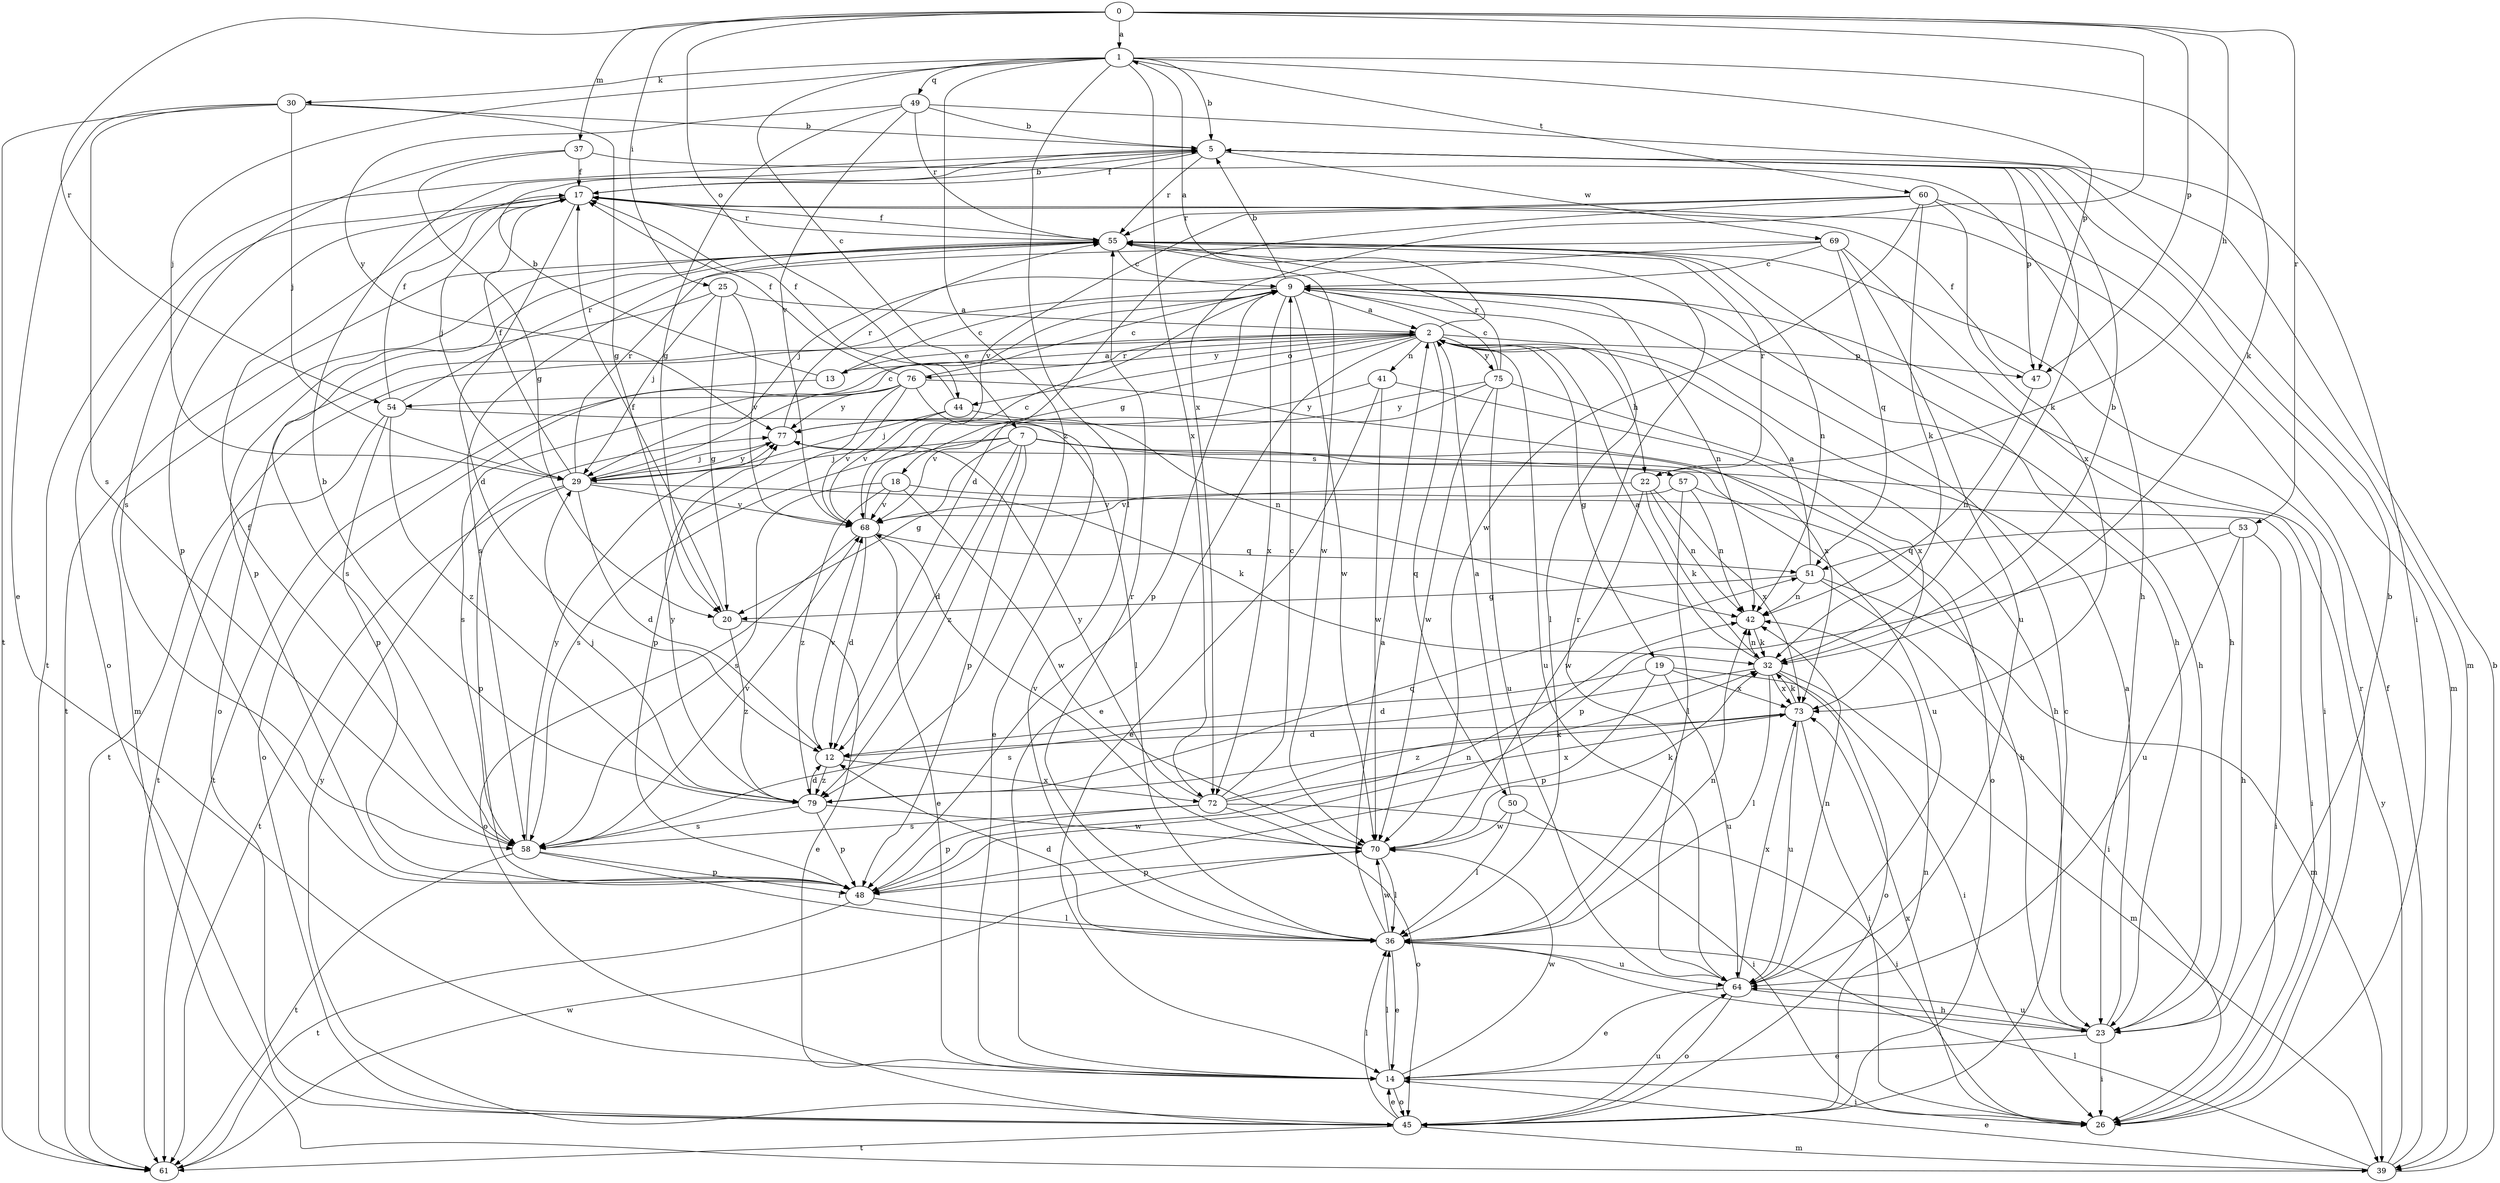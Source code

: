 strict digraph  {
0;
1;
2;
5;
7;
9;
12;
13;
14;
17;
18;
19;
20;
22;
23;
25;
26;
29;
30;
32;
36;
37;
39;
41;
42;
44;
45;
47;
48;
49;
50;
51;
53;
54;
55;
57;
58;
60;
61;
64;
68;
69;
70;
72;
73;
75;
76;
77;
79;
0 -> 1  [label=a];
0 -> 22  [label=h];
0 -> 25  [label=i];
0 -> 37  [label=m];
0 -> 44  [label=o];
0 -> 47  [label=p];
0 -> 53  [label=r];
0 -> 54  [label=r];
0 -> 72  [label=x];
1 -> 5  [label=b];
1 -> 7  [label=c];
1 -> 29  [label=j];
1 -> 30  [label=k];
1 -> 32  [label=k];
1 -> 36  [label=l];
1 -> 47  [label=p];
1 -> 49  [label=q];
1 -> 60  [label=t];
1 -> 72  [label=x];
1 -> 79  [label=z];
2 -> 1  [label=a];
2 -> 13  [label=e];
2 -> 14  [label=e];
2 -> 18  [label=g];
2 -> 19  [label=g];
2 -> 22  [label=h];
2 -> 41  [label=n];
2 -> 44  [label=o];
2 -> 47  [label=p];
2 -> 50  [label=q];
2 -> 54  [label=r];
2 -> 61  [label=t];
2 -> 64  [label=u];
2 -> 75  [label=y];
2 -> 76  [label=y];
5 -> 17  [label=f];
5 -> 32  [label=k];
5 -> 39  [label=m];
5 -> 47  [label=p];
5 -> 55  [label=r];
5 -> 61  [label=t];
5 -> 69  [label=w];
7 -> 12  [label=d];
7 -> 20  [label=g];
7 -> 29  [label=j];
7 -> 45  [label=o];
7 -> 48  [label=p];
7 -> 57  [label=s];
7 -> 58  [label=s];
7 -> 64  [label=u];
7 -> 79  [label=z];
9 -> 2  [label=a];
9 -> 5  [label=b];
9 -> 23  [label=h];
9 -> 26  [label=i];
9 -> 36  [label=l];
9 -> 42  [label=n];
9 -> 45  [label=o];
9 -> 48  [label=p];
9 -> 70  [label=w];
9 -> 72  [label=x];
12 -> 68  [label=v];
12 -> 72  [label=x];
12 -> 79  [label=z];
13 -> 2  [label=a];
13 -> 5  [label=b];
13 -> 9  [label=c];
13 -> 45  [label=o];
14 -> 26  [label=i];
14 -> 36  [label=l];
14 -> 45  [label=o];
14 -> 70  [label=w];
17 -> 5  [label=b];
17 -> 12  [label=d];
17 -> 29  [label=j];
17 -> 45  [label=o];
17 -> 48  [label=p];
17 -> 55  [label=r];
18 -> 26  [label=i];
18 -> 58  [label=s];
18 -> 68  [label=v];
18 -> 70  [label=w];
18 -> 79  [label=z];
19 -> 12  [label=d];
19 -> 26  [label=i];
19 -> 48  [label=p];
19 -> 64  [label=u];
19 -> 73  [label=x];
20 -> 14  [label=e];
20 -> 17  [label=f];
20 -> 79  [label=z];
22 -> 32  [label=k];
22 -> 42  [label=n];
22 -> 55  [label=r];
22 -> 68  [label=v];
22 -> 70  [label=w];
22 -> 73  [label=x];
23 -> 2  [label=a];
23 -> 5  [label=b];
23 -> 14  [label=e];
23 -> 26  [label=i];
23 -> 36  [label=l];
23 -> 64  [label=u];
25 -> 2  [label=a];
25 -> 20  [label=g];
25 -> 29  [label=j];
25 -> 58  [label=s];
25 -> 68  [label=v];
26 -> 55  [label=r];
26 -> 73  [label=x];
29 -> 9  [label=c];
29 -> 12  [label=d];
29 -> 17  [label=f];
29 -> 32  [label=k];
29 -> 48  [label=p];
29 -> 55  [label=r];
29 -> 61  [label=t];
29 -> 68  [label=v];
29 -> 77  [label=y];
30 -> 5  [label=b];
30 -> 14  [label=e];
30 -> 20  [label=g];
30 -> 29  [label=j];
30 -> 58  [label=s];
30 -> 61  [label=t];
32 -> 2  [label=a];
32 -> 5  [label=b];
32 -> 36  [label=l];
32 -> 39  [label=m];
32 -> 42  [label=n];
32 -> 45  [label=o];
32 -> 58  [label=s];
32 -> 73  [label=x];
36 -> 2  [label=a];
36 -> 12  [label=d];
36 -> 14  [label=e];
36 -> 42  [label=n];
36 -> 55  [label=r];
36 -> 64  [label=u];
36 -> 70  [label=w];
37 -> 17  [label=f];
37 -> 20  [label=g];
37 -> 23  [label=h];
37 -> 58  [label=s];
39 -> 5  [label=b];
39 -> 14  [label=e];
39 -> 17  [label=f];
39 -> 36  [label=l];
39 -> 77  [label=y];
41 -> 14  [label=e];
41 -> 70  [label=w];
41 -> 73  [label=x];
41 -> 77  [label=y];
42 -> 32  [label=k];
44 -> 17  [label=f];
44 -> 29  [label=j];
44 -> 42  [label=n];
44 -> 68  [label=v];
45 -> 9  [label=c];
45 -> 14  [label=e];
45 -> 36  [label=l];
45 -> 39  [label=m];
45 -> 42  [label=n];
45 -> 61  [label=t];
45 -> 64  [label=u];
45 -> 77  [label=y];
47 -> 17  [label=f];
47 -> 42  [label=n];
48 -> 36  [label=l];
48 -> 42  [label=n];
48 -> 61  [label=t];
49 -> 5  [label=b];
49 -> 20  [label=g];
49 -> 26  [label=i];
49 -> 55  [label=r];
49 -> 68  [label=v];
49 -> 77  [label=y];
50 -> 2  [label=a];
50 -> 26  [label=i];
50 -> 36  [label=l];
50 -> 70  [label=w];
51 -> 2  [label=a];
51 -> 20  [label=g];
51 -> 26  [label=i];
51 -> 39  [label=m];
51 -> 42  [label=n];
53 -> 23  [label=h];
53 -> 26  [label=i];
53 -> 48  [label=p];
53 -> 51  [label=q];
53 -> 64  [label=u];
54 -> 17  [label=f];
54 -> 36  [label=l];
54 -> 48  [label=p];
54 -> 55  [label=r];
54 -> 61  [label=t];
54 -> 79  [label=z];
55 -> 9  [label=c];
55 -> 17  [label=f];
55 -> 23  [label=h];
55 -> 39  [label=m];
55 -> 42  [label=n];
55 -> 48  [label=p];
55 -> 61  [label=t];
55 -> 70  [label=w];
57 -> 23  [label=h];
57 -> 36  [label=l];
57 -> 42  [label=n];
57 -> 68  [label=v];
58 -> 17  [label=f];
58 -> 36  [label=l];
58 -> 48  [label=p];
58 -> 61  [label=t];
58 -> 68  [label=v];
58 -> 77  [label=y];
60 -> 12  [label=d];
60 -> 32  [label=k];
60 -> 39  [label=m];
60 -> 55  [label=r];
60 -> 68  [label=v];
60 -> 70  [label=w];
60 -> 73  [label=x];
61 -> 70  [label=w];
64 -> 14  [label=e];
64 -> 23  [label=h];
64 -> 42  [label=n];
64 -> 45  [label=o];
64 -> 55  [label=r];
64 -> 73  [label=x];
68 -> 9  [label=c];
68 -> 12  [label=d];
68 -> 14  [label=e];
68 -> 45  [label=o];
68 -> 51  [label=q];
69 -> 9  [label=c];
69 -> 23  [label=h];
69 -> 29  [label=j];
69 -> 51  [label=q];
69 -> 58  [label=s];
69 -> 64  [label=u];
70 -> 32  [label=k];
70 -> 36  [label=l];
70 -> 48  [label=p];
70 -> 68  [label=v];
72 -> 9  [label=c];
72 -> 26  [label=i];
72 -> 32  [label=k];
72 -> 45  [label=o];
72 -> 48  [label=p];
72 -> 58  [label=s];
72 -> 73  [label=x];
72 -> 77  [label=y];
73 -> 12  [label=d];
73 -> 26  [label=i];
73 -> 32  [label=k];
73 -> 64  [label=u];
73 -> 79  [label=z];
75 -> 9  [label=c];
75 -> 23  [label=h];
75 -> 55  [label=r];
75 -> 64  [label=u];
75 -> 68  [label=v];
75 -> 70  [label=w];
75 -> 77  [label=y];
76 -> 9  [label=c];
76 -> 14  [label=e];
76 -> 17  [label=f];
76 -> 48  [label=p];
76 -> 58  [label=s];
76 -> 61  [label=t];
76 -> 68  [label=v];
76 -> 73  [label=x];
76 -> 77  [label=y];
77 -> 29  [label=j];
77 -> 55  [label=r];
79 -> 5  [label=b];
79 -> 12  [label=d];
79 -> 29  [label=j];
79 -> 48  [label=p];
79 -> 51  [label=q];
79 -> 58  [label=s];
79 -> 70  [label=w];
79 -> 77  [label=y];
}
